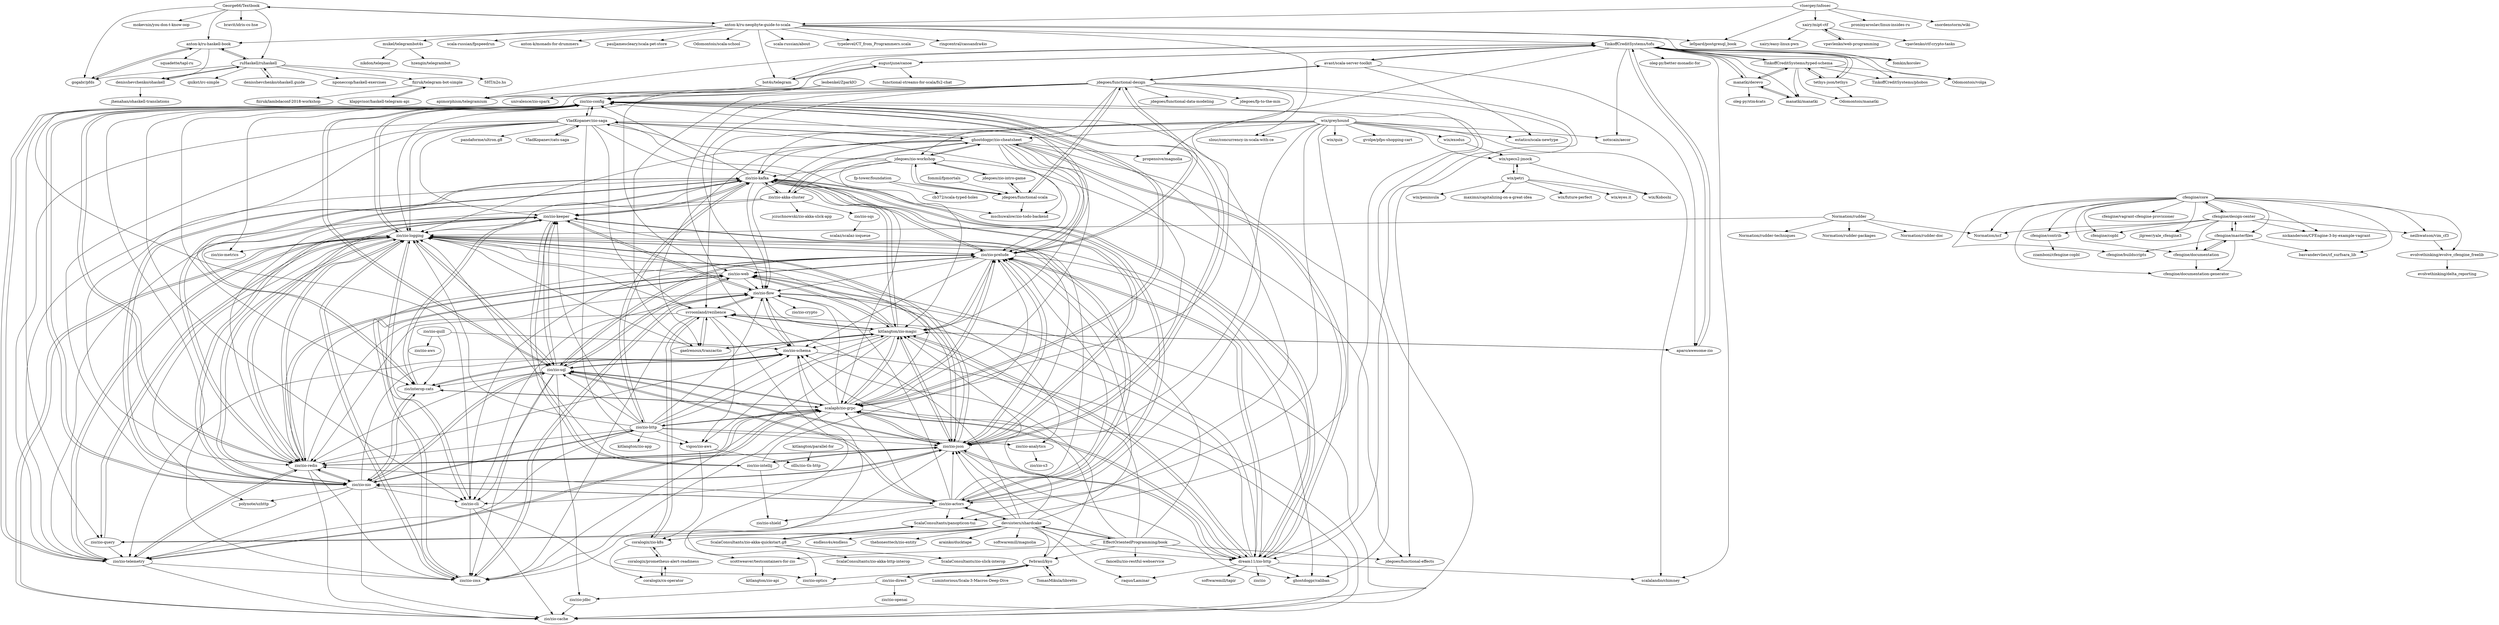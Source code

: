 digraph G {
"George66/Textbook" -> "bravit/idris-cs-hse"
"George66/Textbook" -> "anton-k/ru-neophyte-guide-to-scala"
"George66/Textbook" -> "mokevnin/you-don-t-know-oop" ["e"=1]
"George66/Textbook" -> "ruHaskell/ruhaskell"
"George66/Textbook" -> "gogabr/pfds"
"George66/Textbook" -> "anton-k/ru-haskell-book"
"VladKopanev/cats-saga" -> "VladKopanev/zio-saga"
"VladKopanev/zio-saga" -> "VladKopanev/cats-saga"
"VladKopanev/zio-saga" -> "zio/zio-config"
"VladKopanev/zio-saga" -> "ghostdogpr/zio-cheatsheet"
"VladKopanev/zio-saga" -> "zio/zio-prelude"
"VladKopanev/zio-saga" -> "vigoo/zio-aws"
"VladKopanev/zio-saga" -> "zio/zio-logging"
"VladKopanev/zio-saga" -> "scalapb/zio-grpc"
"VladKopanev/zio-saga" -> "kitlangton/zio-magic"
"VladKopanev/zio-saga" -> "svroonland/rezilience"
"VladKopanev/zio-saga" -> "zio/zio-keeper"
"VladKopanev/zio-saga" -> "zio/zio-redis"
"VladKopanev/zio-saga" -> "pandaforme/ultron.g8" ["e"=1]
"VladKopanev/zio-saga" -> "zio/zio-telemetry"
"VladKopanev/zio-saga" -> "zio/zio-nio"
"VladKopanev/zio-saga" -> "ScalaConsultants/panopticon-tui"
"avast/scala-server-toolkit" -> "jdegoes/functional-design"
"avast/scala-server-toolkit" -> "aparo/awesome-zio"
"avast/scala-server-toolkit" -> "estatico/scala-newtype" ["e"=1]
"avast/scala-server-toolkit" -> "TinkoffCreditSystems/tofu"
"devsisters/shardcake" -> "svroonland/rezilience"
"devsisters/shardcake" -> "zio/zio-actors"
"devsisters/shardcake" -> "thehonesttech/zio-entity"
"devsisters/shardcake" -> "arainko/ducktape" ["e"=1]
"devsisters/shardcake" -> "zio/zio-prelude"
"devsisters/shardcake" -> "zio/zio-query"
"devsisters/shardcake" -> "fwbrasil/kyo"
"devsisters/shardcake" -> "softwaremill/magnolia" ["e"=1]
"devsisters/shardcake" -> "kitlangton/zio-magic"
"devsisters/shardcake" -> "dream11/zio-http"
"devsisters/shardcake" -> "raquo/Laminar" ["e"=1]
"devsisters/shardcake" -> "EffectOrientedProgramming/book"
"devsisters/shardcake" -> "zio/zio-json"
"devsisters/shardcake" -> "endless4s/endless"
"devsisters/shardcake" -> "coralogix/zio-k8s"
"zio/zio-config" -> "zio/zio-logging"
"zio/zio-config" -> "zio/zio-json"
"zio/zio-config" -> "zio/zio-telemetry"
"zio/zio-config" -> "zio/zio-redis"
"zio/zio-config" -> "zio/zio-prelude"
"zio/zio-config" -> "zio/zio-zmx"
"zio/zio-config" -> "zio/zio-nio"
"zio/zio-config" -> "zio/zio-cache"
"zio/zio-config" -> "scalapb/zio-grpc"
"zio/zio-config" -> "zio/zio-sql"
"zio/zio-config" -> "zio/zio-metrics"
"zio/zio-config" -> "zio/zio-cli"
"zio/zio-config" -> "VladKopanev/zio-saga"
"zio/zio-config" -> "zio/zio-query"
"zio/zio-config" -> "zio/interop-cats"
"cfengine/core" -> "cfengine/design-center"
"cfengine/core" -> "cfengine/masterfiles"
"cfengine/core" -> "cfengine/documentation"
"cfengine/core" -> "cfengine/contrib"
"cfengine/core" -> "cfengine/copbl"
"cfengine/core" -> "neilhwatson/vim_cf3"
"cfengine/core" -> "cfengine/documentation-generator"
"cfengine/core" -> "cfengine/buildscripts"
"cfengine/core" -> "evolvethinking/evolve_cfengine_freelib"
"cfengine/core" -> "basvandervlies/cf_surfsara_lib"
"cfengine/core" -> "cfengine/vagrant-cfengine-provisioner"
"cfengine/core" -> "jlgreer/yale_cfengine3"
"cfengine/core" -> "nickanderson/CFEngine-3-by-example-vagrant"
"cfengine/core" -> "Normation/ncf"
"zio/zio-flow" -> "zio/zio-zmx"
"zio/zio-flow" -> "zio/zio-analytics"
"zio/zio-flow" -> "zio/zio-schema"
"zio/zio-flow" -> "zio/zio-crypto"
"zio/zio-flow" -> "zio/zio-keeper"
"zio/zio-flow" -> "zio/zio-cli"
"zio/zio-flow" -> "zio/zio-cache"
"zio/zio-flow" -> "svroonland/rezilience"
"zio/zio-http" -> "zio/zio-kafka"
"zio/zio-http" -> "zio/zio-nio"
"zio/zio-http" -> "zio/zio-telemetry"
"zio/zio-http" -> "zio/zio-redis"
"zio/zio-http" -> "zio/zio-json"
"zio/zio-http" -> "scalapb/zio-grpc"
"zio/zio-http" -> "zio/zio-flow"
"zio/zio-http" -> "zio/zio-schema"
"zio/zio-http" -> "zio/zio-analytics"
"zio/zio-http" -> "zio/zio-keeper"
"zio/zio-http" -> "zio/zio-sql"
"zio/zio-http" -> "kitlangton/zio-magic"
"zio/zio-http" -> "zio/zio-logging"
"zio/zio-http" -> "vigoo/zio-aws"
"zio/zio-http" -> "kitlangton/zio-app" ["e"=1]
"zio/zio-json" -> "zio/zio-prelude"
"zio/zio-json" -> "zio/zio-kafka"
"zio/zio-json" -> "zio/zio-config"
"zio/zio-json" -> "kitlangton/zio-magic"
"zio/zio-json" -> "dream11/zio-http"
"zio/zio-json" -> "zio/zio-logging"
"zio/zio-json" -> "zio/zio-sql"
"zio/zio-json" -> "zio/zio-web"
"zio/zio-json" -> "zio/zio-nio"
"zio/zio-json" -> "zio/zio-redis"
"zio/zio-json" -> "scalapb/zio-grpc"
"zio/zio-json" -> "zio/zio-zmx"
"zio/zio-json" -> "zio/zio-intellij"
"zio/zio-json" -> "ghostdogpr/caliban" ["e"=1]
"zio/zio-json" -> "zio/zio-cli"
"zio/zio-kafka" -> "zio/zio-keeper"
"zio/zio-kafka" -> "zio/zio-json"
"zio/zio-kafka" -> "zio/zio-http"
"zio/zio-kafka" -> "zio/zio-nio"
"zio/zio-kafka" -> "zio/zio-redis"
"zio/zio-kafka" -> "zio/zio-logging"
"zio/zio-kafka" -> "zio/interop-cats"
"zio/zio-kafka" -> "zio/zio-akka-cluster"
"zio/zio-kafka" -> "kitlangton/zio-magic"
"zio/zio-kafka" -> "zio/zio-prelude"
"zio/zio-kafka" -> "zio/zio-flow"
"zio/zio-kafka" -> "zio/zio-telemetry"
"zio/zio-kafka" -> "zio/zio-config"
"zio/zio-kafka" -> "zio/zio-actors"
"zio/zio-kafka" -> "dream11/zio-http"
"zio/zio-keeper" -> "zio/zio-nio"
"zio/zio-keeper" -> "zio/zio-kafka"
"zio/zio-keeper" -> "zio/zio-actors"
"zio/zio-keeper" -> "zio/interop-cats"
"zio/zio-keeper" -> "zio/zio-redis"
"zio/zio-keeper" -> "zio/zio-flow"
"zio/zio-keeper" -> "zio/zio-logging"
"zio/zio-keeper" -> "zio/zio-telemetry"
"zio/zio-keeper" -> "zio/zio-intellij"
"zio/zio-keeper" -> "zio/zio-json"
"zio/zio-keeper" -> "zio/zio-sql"
"zio/zio-sql" -> "zio/zio-logging"
"zio/zio-sql" -> "zio/zio-prelude"
"zio/zio-sql" -> "zio/zio-web"
"zio/zio-sql" -> "zio/zio-json"
"zio/zio-sql" -> "zio/zio-schema"
"zio/zio-sql" -> "zio/zio-nio"
"zio/zio-sql" -> "zio/zio-jdbc"
"zio/zio-sql" -> "zio/zio-zmx"
"zio/zio-sql" -> "scalapb/zio-grpc"
"zio/zio-sql" -> "zio/zio-cli"
"zio/zio-sql" -> "zio/zio-config"
"zio/zio-sql" -> "zio/interop-cats"
"zio/zio-sql" -> "zio/zio-actors"
"zio/zio-sql" -> "zio/zio-redis"
"zio/zio-sql" -> "zio/zio-keeper"
"xairy/mipt-ctf" -> "vpavlenko/web-programming"
"xairy/mipt-ctf" -> "vpavlenko/ctf-crypto-tasks"
"xairy/mipt-ctf" -> "xairy/easy-linux-pwn" ["e"=1]
"TinkoffCreditSystems/typed-schema" -> "TinkoffCreditSystems/tofu"
"TinkoffCreditSystems/typed-schema" -> "tethys-json/tethys"
"TinkoffCreditSystems/typed-schema" -> "manatki/derevo"
"TinkoffCreditSystems/typed-schema" -> "manatki/manatki"
"TinkoffCreditSystems/typed-schema" -> "TinkoffCreditSystems/phobos"
"TinkoffCreditSystems/typed-schema" -> "Odomontois/manatki"
"TinkoffCreditSystems/typed-schema" -> "Odomontois/volga"
"bot4s/telegram" -> "augustjune/canoe"
"bot4s/telegram" -> "apimorphism/telegramium"
"bot4s/telegram" -> "TinkoffCreditSystems/tofu"
"fommil/fpmortals" -> "jdegoes/functional-scala"
"Normation/rudder" -> "Normation/rudder-techniques"
"Normation/rudder" -> "Normation/rudder-packages"
"Normation/rudder" -> "Normation/ncf"
"Normation/rudder" -> "Normation/rudder-doc"
"Normation/rudder" -> "zio/zio-logging"
"zio/zio-sqs" -> "scalaz/scalaz-ioqueue"
"vlsergey/infosec" -> "xairy/mipt-ctf"
"vlsergey/infosec" -> "anton-k/ru-neophyte-guide-to-scala"
"vlsergey/infosec" -> "le0pard/postgresql_book" ["e"=1]
"vlsergey/infosec" -> "proninyaroslav/linux-insides-ru" ["e"=1]
"vlsergey/infosec" -> "snordenstorm/wiki"
"aparo/awesome-zio" -> "kitlangton/zio-magic"
"aparo/awesome-zio" -> "TinkoffCreditSystems/tofu"
"vpavlenko/web-programming" -> "xairy/mipt-ctf"
"gogabr/pfds" -> "anton-k/ru-haskell-book"
"ruHaskell/ruhaskell" -> "anton-k/ru-haskell-book"
"ruHaskell/ruhaskell" -> "denisshevchenko/ohaskell"
"ruHaskell/ruhaskell" -> "denisshevchenko/ohaskell.guide"
"ruHaskell/ruhaskell" -> "nponeccop/haskell-exercises"
"ruHaskell/ruhaskell" -> "fizruk/telegram-bot-simple"
"ruHaskell/ruhaskell" -> "5HT/n2o.hs"
"ruHaskell/ruhaskell" -> "gogabr/pfds"
"ruHaskell/ruhaskell" -> "qnikst/irc-simple"
"anton-k/ru-neophyte-guide-to-scala" -> "fomkin/korolev" ["e"=1]
"anton-k/ru-neophyte-guide-to-scala" -> "scala-russian/fpspeedrun"
"anton-k/ru-neophyte-guide-to-scala" -> "TinkoffCreditSystems/tofu"
"anton-k/ru-neophyte-guide-to-scala" -> "anton-k/monads-for-drummers"
"anton-k/ru-neophyte-guide-to-scala" -> "pauljamescleary/scala-pet-store" ["e"=1]
"anton-k/ru-neophyte-guide-to-scala" -> "Odomontois/scala-school"
"anton-k/ru-neophyte-guide-to-scala" -> "mukel/telegrambot4s"
"anton-k/ru-neophyte-guide-to-scala" -> "anton-k/ru-haskell-book"
"anton-k/ru-neophyte-guide-to-scala" -> "scala-russian/about"
"anton-k/ru-neophyte-guide-to-scala" -> "George66/Textbook"
"anton-k/ru-neophyte-guide-to-scala" -> "typelevel/CT_from_Programmers.scala" ["e"=1]
"anton-k/ru-neophyte-guide-to-scala" -> "ringcentral/cassandra4io"
"anton-k/ru-neophyte-guide-to-scala" -> "slouc/concurrency-in-scala-with-ce" ["e"=1]
"anton-k/ru-neophyte-guide-to-scala" -> "bot4s/telegram"
"anton-k/ru-neophyte-guide-to-scala" -> "le0pard/postgresql_book" ["e"=1]
"manatki/manatki" -> "manatki/derevo"
"mukel/telegrambot4s" -> "hzengin/telegrambot"
"mukel/telegrambot4s" -> "nikdon/telepooz"
"TinkoffCreditSystems/tofu" -> "TinkoffCreditSystems/typed-schema"
"TinkoffCreditSystems/tofu" -> "manatki/derevo"
"TinkoffCreditSystems/tofu" -> "tethys-json/tethys"
"TinkoffCreditSystems/tofu" -> "manatki/manatki"
"TinkoffCreditSystems/tofu" -> "aparo/awesome-zio"
"TinkoffCreditSystems/tofu" -> "augustjune/canoe"
"TinkoffCreditSystems/tofu" -> "apimorphism/telegramium"
"TinkoffCreditSystems/tofu" -> "fomkin/korolev" ["e"=1]
"TinkoffCreditSystems/tofu" -> "oleg-py/better-monadic-for" ["e"=1]
"TinkoffCreditSystems/tofu" -> "propensive/magnolia" ["e"=1]
"TinkoffCreditSystems/tofu" -> "Odomontois/volga"
"TinkoffCreditSystems/tofu" -> "TinkoffCreditSystems/phobos"
"TinkoffCreditSystems/tofu" -> "scalalandio/chimney" ["e"=1]
"TinkoffCreditSystems/tofu" -> "notxcain/aecor" ["e"=1]
"TinkoffCreditSystems/tofu" -> "avast/scala-server-toolkit"
"anton-k/ru-haskell-book" -> "ruHaskell/ruhaskell"
"anton-k/ru-haskell-book" -> "gogabr/pfds"
"anton-k/ru-haskell-book" -> "denisshevchenko/ohaskell"
"anton-k/ru-haskell-book" -> "squadette/tapl-ru"
"fwbrasil/kyo" -> "zio/zio-direct"
"fwbrasil/kyo" -> "zio/zio-optics"
"fwbrasil/kyo" -> "Lumintorious/Scala-3-Macros-Deep-Dive"
"fwbrasil/kyo" -> "TomasMikula/libretto"
"fwbrasil/kyo" -> "zio/zio-schema"
"fizruk/telegram-bot-simple" -> "fizruk/lambdaconf-2018-workshop"
"fizruk/telegram-bot-simple" -> "klappvisor/haskell-telegram-api"
"zio/zio-logging" -> "zio/zio-config"
"zio/zio-logging" -> "zio/zio-cache"
"zio/zio-logging" -> "zio/zio-sql"
"zio/zio-logging" -> "zio/zio-prelude"
"zio/zio-logging" -> "zio/zio-cli"
"zio/zio-logging" -> "zio/zio-zmx"
"zio/zio-logging" -> "zio/zio-query"
"zio/zio-logging" -> "zio/zio-telemetry"
"zio/zio-logging" -> "zio/zio-json"
"zio/zio-logging" -> "zio/zio-nio"
"zio/zio-logging" -> "zio/zio-metrics"
"zio/zio-logging" -> "zio/zio-redis"
"zio/zio-logging" -> "polynote/uzhttp"
"zio/zio-telemetry" -> "zio/zio-redis"
"zio/zio-telemetry" -> "zio/zio-config"
"zio/zio-telemetry" -> "zio/zio-logging"
"zio/zio-telemetry" -> "zio/zio-cache"
"zio/zio-telemetry" -> "zio/zio-zmx"
"zio/zio-telemetry" -> "scalapb/zio-grpc"
"cfengine/design-center" -> "cfengine/copbl"
"cfengine/design-center" -> "cfengine/core"
"cfengine/design-center" -> "cfengine/masterfiles"
"cfengine/design-center" -> "cfengine/contrib"
"cfengine/design-center" -> "cfengine/documentation"
"cfengine/design-center" -> "nickanderson/CFEngine-3-by-example-vagrant"
"cfengine/design-center" -> "neilhwatson/vim_cf3"
"cfengine/design-center" -> "Normation/ncf"
"cfengine/design-center" -> "jlgreer/yale_cfengine3"
"cfengine/documentation" -> "cfengine/documentation-generator"
"cfengine/documentation" -> "cfengine/masterfiles"
"dream11/zio-http" -> "zio/zio-json"
"dream11/zio-http" -> "kitlangton/zio-magic"
"dream11/zio-http" -> "zio/zio-prelude"
"dream11/zio-http" -> "ghostdogpr/caliban" ["e"=1]
"dream11/zio-http" -> "scalapb/zio-grpc"
"dream11/zio-http" -> "raquo/Laminar" ["e"=1]
"dream11/zio-http" -> "zio/zio-kafka"
"dream11/zio-http" -> "zio/zio-web"
"dream11/zio-http" -> "zio/zio" ["e"=1]
"dream11/zio-http" -> "zio/zio-config"
"dream11/zio-http" -> "softwaremill/tapir" ["e"=1]
"dream11/zio-http" -> "scalalandio/chimney" ["e"=1]
"dream11/zio-http" -> "ghostdogpr/zio-cheatsheet"
"dream11/zio-http" -> "zio/zio-logging"
"dream11/zio-http" -> "svroonland/rezilience"
"fp-tower/foundation" -> "cb372/scala-typed-holes" ["e"=1]
"fp-tower/foundation" -> "jdegoes/functional-scala"
"gaelrenoux/tranzactio" -> "kitlangton/zio-magic"
"gaelrenoux/tranzactio" -> "zio/zio-logging"
"gaelrenoux/tranzactio" -> "svroonland/rezilience"
"denisshevchenko/ohaskell.guide" -> "ruHaskell/ruhaskell"
"klappvisor/haskell-telegram-api" -> "fizruk/telegram-bot-simple"
"augustjune/canoe" -> "apimorphism/telegramium"
"augustjune/canoe" -> "bot4s/telegram"
"augustjune/canoe" -> "functional-streams-for-scala/fs2-chat"
"augustjune/canoe" -> "TinkoffCreditSystems/tofu"
"wix/exodus" -> "wix/specs2-jmock"
"EffectOrientedProgramming/book" -> "fancellu/zio-restful-webservice"
"EffectOrientedProgramming/book" -> "scottweaver/testcontainers-for-zio"
"EffectOrientedProgramming/book" -> "zio/zio-schema"
"EffectOrientedProgramming/book" -> "zio/zio-json"
"EffectOrientedProgramming/book" -> "zio/zio-prelude"
"EffectOrientedProgramming/book" -> "kitlangton/zio-magic"
"EffectOrientedProgramming/book" -> "fwbrasil/kyo"
"EffectOrientedProgramming/book" -> "devsisters/shardcake"
"EffectOrientedProgramming/book" -> "dream11/zio-http"
"EffectOrientedProgramming/book" -> "jdegoes/functional-effects"
"denisshevchenko/ohaskell" -> "jhenahan/ohaskell-translations"
"denisshevchenko/ohaskell" -> "ruHaskell/ruhaskell"
"TomasMikula/libretto" -> "fwbrasil/kyo"
"zio/zio-intellij" -> "zio/zio-json"
"zio/zio-intellij" -> "zio/zio-logging"
"zio/zio-intellij" -> "zio/zio-shield"
"zio/zio-intellij" -> "zio/zio-keeper"
"zio/zio-intellij" -> "zio/zio-prelude"
"kitlangton/zio-magic" -> "scalapb/zio-grpc"
"kitlangton/zio-magic" -> "zio/zio-json"
"kitlangton/zio-magic" -> "svroonland/rezilience"
"kitlangton/zio-magic" -> "dream11/zio-http"
"kitlangton/zio-magic" -> "zio/zio-prelude"
"kitlangton/zio-magic" -> "zio/zio-web"
"kitlangton/zio-magic" -> "zio/zio-zmx"
"kitlangton/zio-magic" -> "zio/zio-kafka"
"kitlangton/zio-magic" -> "zio/zio-telemetry"
"kitlangton/zio-magic" -> "vigoo/zio-aws"
"kitlangton/zio-magic" -> "zio/zio-schema"
"kitlangton/zio-magic" -> "gaelrenoux/tranzactio"
"kitlangton/zio-magic" -> "zio/zio-flow"
"kitlangton/zio-magic" -> "zio/zio-logging"
"kitlangton/zio-magic" -> "aparo/awesome-zio"
"zio/zio-web" -> "zio/zio-zmx"
"zio/zio-web" -> "zio/zio-prelude"
"zio/zio-web" -> "zio/zio-sql"
"zio/zio-web" -> "zio/zio-json"
"zio/zio-web" -> "zio/zio-redis"
"zio/zio-web" -> "kitlangton/zio-magic"
"zio/zio-web" -> "zio/zio-flow"
"zio/zio-web" -> "zio/zio-logging"
"zio/zio-query" -> "zio/zio-logging"
"zio/zio-query" -> "zio/zio-telemetry"
"wix/greyhound" -> "zio/zio-kafka"
"wix/greyhound" -> "slouc/concurrency-in-scala-with-ce" ["e"=1]
"wix/greyhound" -> "wix/exodus"
"wix/greyhound" -> "svroonland/rezilience"
"wix/greyhound" -> "wix/quix"
"wix/greyhound" -> "zio/zio-json"
"wix/greyhound" -> "zio/zio-actors"
"wix/greyhound" -> "zio/zio-flow"
"wix/greyhound" -> "ghostdogpr/zio-cheatsheet"
"wix/greyhound" -> "wix/specs2-jmock"
"wix/greyhound" -> "scalalandio/chimney" ["e"=1]
"wix/greyhound" -> "gvolpe/pfps-shopping-cart" ["e"=1]
"wix/greyhound" -> "estatico/scala-newtype" ["e"=1]
"wix/greyhound" -> "notxcain/aecor" ["e"=1]
"wix/greyhound" -> "ScalaConsultants/panopticon-tui"
"jdegoes/functional-scala" -> "jdegoes/zio-workshop"
"jdegoes/functional-scala" -> "jdegoes/zio-intro-game"
"jdegoes/functional-scala" -> "jdegoes/functional-design"
"jdegoes/functional-scala" -> "mschuwalow/zio-todo-backend" ["e"=1]
"zio/interop-cats" -> "zio/zio-schema"
"zio/interop-cats" -> "zio/zio-keeper"
"zio/interop-cats" -> "zio/zio-nio"
"zio/interop-cats" -> "zio/zio-kafka"
"zio/interop-cats" -> "scalapb/zio-grpc"
"manatki/derevo" -> "TinkoffCreditSystems/tofu"
"manatki/derevo" -> "manatki/manatki"
"manatki/derevo" -> "oleg-py/stm4cats"
"manatki/derevo" -> "TinkoffCreditSystems/typed-schema"
"kitlangton/parallel-for" -> "ollls/zio-tls-http"
"coralogix/cx-operator" -> "coralogix/prometheus-alert-readiness"
"coralogix/prometheus-alert-readiness" -> "coralogix/cx-operator"
"coralogix/prometheus-alert-readiness" -> "coralogix/zio-k8s"
"coralogix/zio-k8s" -> "coralogix/prometheus-alert-readiness"
"coralogix/zio-k8s" -> "coralogix/cx-operator"
"coralogix/zio-k8s" -> "svroonland/rezilience"
"tethys-json/tethys" -> "TinkoffCreditSystems/typed-schema"
"tethys-json/tethys" -> "Odomontois/manatki"
"tethys-json/tethys" -> "TinkoffCreditSystems/tofu"
"jdegoes/zio-workshop" -> "jdegoes/functional-scala"
"jdegoes/zio-workshop" -> "jdegoes/zio-intro-game"
"jdegoes/zio-workshop" -> "zio/zio-kafka"
"jdegoes/zio-workshop" -> "mschuwalow/zio-todo-backend" ["e"=1]
"jdegoes/zio-workshop" -> "ghostdogpr/zio-cheatsheet"
"jdegoes/zio-workshop" -> "jdegoes/functional-effects"
"jdegoes/zio-workshop" -> "VladKopanev/zio-saga"
"jdegoes/zio-workshop" -> "zio/zio-akka-cluster"
"zio/zio-actors" -> "zio/zio-keeper"
"zio/zio-actors" -> "zio/zio-nio"
"zio/zio-actors" -> "zio/zio-sql"
"zio/zio-actors" -> "zio/zio-query"
"zio/zio-actors" -> "zio/zio-kafka"
"zio/zio-actors" -> "zio/zio-prelude"
"zio/zio-actors" -> "zio/zio-config"
"zio/zio-actors" -> "zio/zio-logging"
"zio/zio-actors" -> "zio/zio-redis"
"zio/zio-actors" -> "ScalaConsultants/panopticon-tui"
"zio/zio-actors" -> "zio/zio-flow"
"zio/zio-actors" -> "devsisters/shardcake"
"zio/zio-actors" -> "zio/zio-shield"
"zio/zio-actors" -> "zio/zio-json"
"zio/zio-actors" -> "scalapb/zio-grpc"
"zio/zio-nio" -> "zio/zio-keeper"
"zio/zio-nio" -> "zio/zio-http"
"zio/zio-nio" -> "zio/zio-kafka"
"zio/zio-nio" -> "zio/zio-logging"
"zio/zio-nio" -> "zio/zio-json"
"zio/zio-nio" -> "zio/zio-sql"
"zio/zio-nio" -> "zio/interop-cats"
"zio/zio-nio" -> "zio/zio-cli"
"zio/zio-nio" -> "zio/zio-redis"
"zio/zio-nio" -> "zio/zio-cache"
"zio/zio-nio" -> "zio/zio-config"
"zio/zio-nio" -> "zio/zio-telemetry"
"zio/zio-nio" -> "zio/zio-actors"
"zio/zio-nio" -> "zio/zio-schema"
"zio/zio-nio" -> "polynote/uzhttp"
"zio/zio-akka-cluster" -> "zio/zio-kafka"
"zio/zio-akka-cluster" -> "zio/zio-redis"
"zio/zio-akka-cluster" -> "zio/zio-sqs"
"zio/zio-akka-cluster" -> "ghostdogpr/zio-cheatsheet"
"zio/zio-akka-cluster" -> "jczuchnowski/zio-akka-slick-app"
"zio/zio-akka-cluster" -> "zio/zio-keeper"
"ghostdogpr/zio-cheatsheet" -> "kitlangton/zio-magic"
"ghostdogpr/zio-cheatsheet" -> "VladKopanev/zio-saga"
"ghostdogpr/zio-cheatsheet" -> "scalapb/zio-grpc"
"ghostdogpr/zio-cheatsheet" -> "zio/zio-kafka"
"ghostdogpr/zio-cheatsheet" -> "mschuwalow/zio-todo-backend" ["e"=1]
"ghostdogpr/zio-cheatsheet" -> "zio/zio-prelude"
"ghostdogpr/zio-cheatsheet" -> "zio/zio-akka-cluster"
"ghostdogpr/zio-cheatsheet" -> "jdegoes/zio-workshop"
"ghostdogpr/zio-cheatsheet" -> "ghostdogpr/caliban" ["e"=1]
"ghostdogpr/zio-cheatsheet" -> "zio/zio-json"
"ghostdogpr/zio-cheatsheet" -> "dream11/zio-http"
"ghostdogpr/zio-cheatsheet" -> "gaelrenoux/tranzactio"
"ghostdogpr/zio-cheatsheet" -> "zio/zio-config"
"ghostdogpr/zio-cheatsheet" -> "zio/zio-logging"
"ghostdogpr/zio-cheatsheet" -> "propensive/magnolia" ["e"=1]
"cfengine/masterfiles" -> "cfengine/documentation"
"cfengine/masterfiles" -> "cfengine/documentation-generator"
"cfengine/masterfiles" -> "cfengine/buildscripts"
"cfengine/masterfiles" -> "basvandervlies/cf_surfsara_lib"
"cfengine/masterfiles" -> "cfengine/design-center"
"ScalaConsultants/panopticon-tui" -> "ScalaConsultants/zio-akka-quickstart.g8"
"wix/petri" -> "wix/specs2-jmock"
"wix/petri" -> "wix/Koboshi"
"wix/petri" -> "maximn/capitalizing-on-a-great-idea"
"wix/petri" -> "wix/future-perfect"
"wix/petri" -> "wix/eyes.it" ["e"=1]
"wix/petri" -> "wix/peninsula"
"jdegoes/functional-design" -> "zio/zio-prelude"
"jdegoes/functional-design" -> "jdegoes/functional-scala"
"jdegoes/functional-design" -> "jdegoes/functional-data-modeling"
"jdegoes/functional-design" -> "jdegoes/functional-effects"
"jdegoes/functional-design" -> "zio/zio-schema"
"jdegoes/functional-design" -> "zio/zio-flow"
"jdegoes/functional-design" -> "gaelrenoux/tranzactio"
"jdegoes/functional-design" -> "zio/zio-cli"
"jdegoes/functional-design" -> "avast/scala-server-toolkit"
"jdegoes/functional-design" -> "zio/zio-logging"
"jdegoes/functional-design" -> "scalapb/zio-grpc"
"jdegoes/functional-design" -> "zio/zio-config"
"jdegoes/functional-design" -> "dream11/zio-http"
"jdegoes/functional-design" -> "jdegoes/fp-to-the-min"
"jdegoes/functional-design" -> "jdegoes/zio-workshop"
"zio/zio-direct" -> "fwbrasil/kyo"
"zio/zio-direct" -> "zio/zio-jdbc"
"zio/zio-direct" -> "zio/zio-openai"
"zio/zio-prelude" -> "zio/zio-json"
"zio/zio-prelude" -> "zio/zio-web"
"zio/zio-prelude" -> "zio/zio-logging"
"zio/zio-prelude" -> "zio/zio-sql"
"zio/zio-prelude" -> "jdegoes/functional-design"
"zio/zio-prelude" -> "zio/zio-config"
"zio/zio-prelude" -> "kitlangton/zio-magic"
"zio/zio-prelude" -> "dream11/zio-http"
"zio/zio-prelude" -> "zio/zio-cli"
"zio/zio-prelude" -> "zio/zio-redis"
"zio/zio-prelude" -> "zio/zio-kafka"
"zio/zio-prelude" -> "zio/zio-flow"
"zio/zio-prelude" -> "scalapb/zio-grpc"
"zio/zio-prelude" -> "zio/zio-schema"
"zio/zio-prelude" -> "ghostdogpr/caliban" ["e"=1]
"scalapb/zio-grpc" -> "kitlangton/zio-magic"
"scalapb/zio-grpc" -> "zio/zio-telemetry"
"scalapb/zio-grpc" -> "zio/zio-redis"
"scalapb/zio-grpc" -> "zio/zio-json"
"scalapb/zio-grpc" -> "zio/zio-logging"
"scalapb/zio-grpc" -> "zio/zio-schema"
"scalapb/zio-grpc" -> "zio/interop-cats"
"scalapb/zio-grpc" -> "zio/zio-sql"
"scalapb/zio-grpc" -> "zio/zio-cache"
"scalapb/zio-grpc" -> "zio/zio-config"
"scalapb/zio-grpc" -> "zio/zio-flow"
"scalapb/zio-grpc" -> "zio/zio-prelude"
"scalapb/zio-grpc" -> "dream11/zio-http"
"scalapb/zio-grpc" -> "zio/zio-zmx"
"scalapb/zio-grpc" -> "zio/zio-http"
"leobenkel/ZparkIO" -> "univalence/zio-spark"
"leobenkel/ZparkIO" -> "zio/zio-web"
"leobenkel/ZparkIO" -> "zio/zio-config"
"zio/zio-quill" -> "zio/zio-schema"
"zio/zio-quill" -> "zio/zio-aws"
"zio/zio-quill" -> "zio/interop-cats"
"svroonland/rezilience" -> "zio/zio-zmx"
"svroonland/rezilience" -> "kitlangton/zio-magic"
"svroonland/rezilience" -> "coralogix/zio-k8s"
"svroonland/rezilience" -> "zio/zio-flow"
"svroonland/rezilience" -> "scottweaver/testcontainers-for-zio"
"svroonland/rezilience" -> "zio/zio-logging"
"svroonland/rezilience" -> "vigoo/zio-aws"
"svroonland/rezilience" -> "zio/zio-redis"
"svroonland/rezilience" -> "gaelrenoux/tranzactio"
"zio/zio-redis" -> "zio/zio-cache"
"zio/zio-redis" -> "zio/zio-telemetry"
"zio/zio-redis" -> "zio/zio-zmx"
"zio/zio-redis" -> "zio/zio-keeper"
"zio/zio-redis" -> "zio/zio-config"
"zio/zio-redis" -> "zio/zio-kafka"
"zio/zio-redis" -> "zio/zio-web"
"zio/zio-redis" -> "zio/zio-logging"
"zio/zio-redis" -> "scalapb/zio-grpc"
"zio/zio-redis" -> "zio/zio-json"
"zio/zio-redis" -> "zio/zio-schema"
"zio/zio-redis" -> "zio/zio-nio"
"zio/zio-redis" -> "zio/zio-flow"
"zio/zio-analytics" -> "zio/zio-s3"
"vigoo/zio-aws" -> "ollls/zio-tls-http"
"vigoo/zio-aws" -> "coralogix/zio-k8s"
"zio/zio-schema" -> "zio/zio-cache"
"zio/zio-schema" -> "zio/zio-flow"
"zio/zio-schema" -> "zio/interop-cats"
"zio/zio-schema" -> "zio/zio-sql"
"zio/zio-schema" -> "zio/zio-optics"
"zio/zio-cli" -> "zio/zio-cache"
"zio/zio-cli" -> "zio/zio-logging"
"zio/zio-cli" -> "zio/zio-optics"
"zio/zio-cli" -> "zio/zio-zmx"
"wix/specs2-jmock" -> "wix/Koboshi"
"wix/specs2-jmock" -> "wix/petri"
"ScalaConsultants/zio-akka-quickstart.g8" -> "ScalaConsultants/panopticon-tui"
"ScalaConsultants/zio-akka-quickstart.g8" -> "ScalaConsultants/zio-slick-interop"
"ScalaConsultants/zio-akka-quickstart.g8" -> "ScalaConsultants/zio-akka-http-interop"
"scottweaver/testcontainers-for-zio" -> "kitlangton/zio-api"
"zio/zio-zmx" -> "zio/zio-web"
"zio/zio-zmx" -> "zio/zio-flow"
"zio/zio-zmx" -> "zio/zio-logging"
"zio/zio-cache" -> "zio/zio-logging"
"zio/zio-jdbc" -> "zio/zio-cache"
"jdegoes/zio-intro-game" -> "jdegoes/zio-workshop"
"jdegoes/zio-intro-game" -> "jdegoes/functional-scala"
"cfengine/contrib" -> "zzamboni/cfengine-copbl"
"neilhwatson/vim_cf3" -> "evolvethinking/evolve_cfengine_freelib"
"evolvethinking/evolve_cfengine_freelib" -> "evolvethinking/delta_reporting"
"George66/Textbook" ["l"="9.059,25.649"]
"bravit/idris-cs-hse" ["l"="9.082,25.666"]
"anton-k/ru-neophyte-guide-to-scala" ["l"="9.011,25.676"]
"mokevnin/you-don-t-know-oop" ["l"="6.912,-23.852"]
"ruHaskell/ruhaskell" ["l"="9.106,25.607"]
"gogabr/pfds" ["l"="9.092,25.634"]
"anton-k/ru-haskell-book" ["l"="9.07,25.623"]
"VladKopanev/cats-saga" ["l"="8.613,25.786"]
"VladKopanev/zio-saga" ["l"="8.655,25.775"]
"zio/zio-config" ["l"="8.704,25.758"]
"ghostdogpr/zio-cheatsheet" ["l"="8.663,25.791"]
"zio/zio-prelude" ["l"="8.697,25.782"]
"vigoo/zio-aws" ["l"="8.647,25.805"]
"zio/zio-logging" ["l"="8.702,25.769"]
"scalapb/zio-grpc" ["l"="8.692,25.762"]
"kitlangton/zio-magic" ["l"="8.71,25.782"]
"svroonland/rezilience" ["l"="8.675,25.798"]
"zio/zio-keeper" ["l"="8.663,25.744"]
"zio/zio-redis" ["l"="8.681,25.763"]
"pandaforme/ultron.g8" ["l"="9.943,25.048"]
"zio/zio-telemetry" ["l"="8.692,25.751"]
"zio/zio-nio" ["l"="8.688,25.741"]
"ScalaConsultants/panopticon-tui" ["l"="8.613,25.731"]
"avast/scala-server-toolkit" ["l"="8.821,25.76"]
"jdegoes/functional-design" ["l"="8.732,25.792"]
"aparo/awesome-zio" ["l"="8.804,25.75"]
"estatico/scala-newtype" ["l"="9.776,24.995"]
"TinkoffCreditSystems/tofu" ["l"="8.887,25.73"]
"devsisters/shardcake" ["l"="8.712,25.804"]
"zio/zio-actors" ["l"="8.667,25.754"]
"thehonesttech/zio-entity" ["l"="8.734,25.854"]
"arainko/ducktape" ["l"="9.819,25.077"]
"zio/zio-query" ["l"="8.714,25.736"]
"fwbrasil/kyo" ["l"="8.772,25.8"]
"softwaremill/magnolia" ["l"="9.894,25.068"]
"dream11/zio-http" ["l"="8.693,25.797"]
"raquo/Laminar" ["l"="9.718,25.037"]
"EffectOrientedProgramming/book" ["l"="8.729,25.809"]
"zio/zio-json" ["l"="8.681,25.776"]
"endless4s/endless" ["l"="8.742,25.836"]
"coralogix/zio-k8s" ["l"="8.653,25.827"]
"zio/zio-zmx" ["l"="8.692,25.772"]
"zio/zio-cache" ["l"="8.72,25.746"]
"zio/zio-sql" ["l"="8.704,25.747"]
"zio/zio-metrics" ["l"="8.74,25.744"]
"zio/zio-cli" ["l"="8.726,25.766"]
"zio/interop-cats" ["l"="8.694,25.729"]
"cfengine/core" ["l"="8.744,26.049"]
"cfengine/design-center" ["l"="8.745,26.032"]
"cfengine/masterfiles" ["l"="8.765,26.046"]
"cfengine/documentation" ["l"="8.761,26.058"]
"cfengine/contrib" ["l"="8.766,26.029"]
"cfengine/copbl" ["l"="8.724,26.035"]
"neilhwatson/vim_cf3" ["l"="8.717,26.048"]
"cfengine/documentation-generator" ["l"="8.776,26.055"]
"cfengine/buildscripts" ["l"="8.769,26.067"]
"evolvethinking/evolve_cfengine_freelib" ["l"="8.716,26.067"]
"basvandervlies/cf_surfsara_lib" ["l"="8.754,26.067"]
"cfengine/vagrant-cfengine-provisioner" ["l"="8.74,26.079"]
"jlgreer/yale_cfengine3" ["l"="8.729,26.058"]
"nickanderson/CFEngine-3-by-example-vagrant" ["l"="8.732,26.025"]
"Normation/ncf" ["l"="8.74,25.993"]
"zio/zio-flow" ["l"="8.684,25.754"]
"zio/zio-analytics" ["l"="8.665,25.703"]
"zio/zio-schema" ["l"="8.72,25.756"]
"zio/zio-crypto" ["l"="8.657,25.717"]
"zio/zio-http" ["l"="8.677,25.739"]
"zio/zio-kafka" ["l"="8.669,25.768"]
"kitlangton/zio-app" ["l"="9.635,25.165"]
"zio/zio-web" ["l"="8.714,25.768"]
"zio/zio-intellij" ["l"="8.647,25.754"]
"ghostdogpr/caliban" ["l"="9.828,24.954"]
"zio/zio-akka-cluster" ["l"="8.635,25.789"]
"zio/zio-jdbc" ["l"="8.76,25.752"]
"xairy/mipt-ctf" ["l"="9.124,25.753"]
"vpavlenko/web-programming" ["l"="9.15,25.762"]
"vpavlenko/ctf-crypto-tasks" ["l"="9.125,25.776"]
"xairy/easy-linux-pwn" ["l"="-19.568,-32.401"]
"TinkoffCreditSystems/typed-schema" ["l"="8.906,25.744"]
"tethys-json/tethys" ["l"="8.912,25.728"]
"manatki/derevo" ["l"="8.894,25.759"]
"manatki/manatki" ["l"="8.91,25.758"]
"TinkoffCreditSystems/phobos" ["l"="8.923,25.75"]
"Odomontois/manatki" ["l"="8.932,25.736"]
"Odomontois/volga" ["l"="8.882,25.746"]
"bot4s/telegram" ["l"="8.938,25.697"]
"augustjune/canoe" ["l"="8.906,25.697"]
"apimorphism/telegramium" ["l"="8.918,25.71"]
"fommil/fpmortals" ["l"="8.686,25.898"]
"jdegoes/functional-scala" ["l"="8.69,25.848"]
"Normation/rudder" ["l"="8.732,25.91"]
"Normation/rudder-techniques" ["l"="8.754,25.924"]
"Normation/rudder-packages" ["l"="8.722,25.93"]
"Normation/rudder-doc" ["l"="8.738,25.931"]
"zio/zio-sqs" ["l"="8.578,25.809"]
"scalaz/scalaz-ioqueue" ["l"="8.55,25.818"]
"vlsergey/infosec" ["l"="9.078,25.721"]
"le0pard/postgresql_book" ["l"="6.655,-23.809"]
"proninyaroslav/linux-insides-ru" ["l"="-16.801,-7.791"]
"snordenstorm/wiki" ["l"="9.108,25.719"]
"denisshevchenko/ohaskell" ["l"="9.085,25.592"]
"denisshevchenko/ohaskell.guide" ["l"="9.138,25.621"]
"nponeccop/haskell-exercises" ["l"="9.136,25.598"]
"fizruk/telegram-bot-simple" ["l"="9.152,25.571"]
"5HT/n2o.hs" ["l"="9.108,25.582"]
"qnikst/irc-simple" ["l"="9.122,25.584"]
"fomkin/korolev" ["l"="9.864,24.996"]
"scala-russian/fpspeedrun" ["l"="9.025,25.699"]
"anton-k/monads-for-drummers" ["l"="8.987,25.657"]
"pauljamescleary/scala-pet-store" ["l"="9.828,24.934"]
"Odomontois/scala-school" ["l"="9.007,25.7"]
"mukel/telegrambot4s" ["l"="8.999,25.628"]
"scala-russian/about" ["l"="9.039,25.684"]
"typelevel/CT_from_Programmers.scala" ["l"="9.713,24.98"]
"ringcentral/cassandra4io" ["l"="8.989,25.688"]
"slouc/concurrency-in-scala-with-ce" ["l"="9.836,25.011"]
"hzengin/telegrambot" ["l"="9.002,25.601"]
"nikdon/telepooz" ["l"="8.981,25.61"]
"oleg-py/better-monadic-for" ["l"="9.771,24.965"]
"propensive/magnolia" ["l"="9.752,24.97"]
"scalalandio/chimney" ["l"="9.788,24.956"]
"notxcain/aecor" ["l"="9.684,25.03"]
"squadette/tapl-ru" ["l"="9.054,25.604"]
"zio/zio-direct" ["l"="8.797,25.784"]
"zio/zio-optics" ["l"="8.757,25.771"]
"Lumintorious/Scala-3-Macros-Deep-Dive" ["l"="8.815,25.815"]
"TomasMikula/libretto" ["l"="8.796,25.825"]
"fizruk/lambdaconf-2018-workshop" ["l"="9.15,25.548"]
"klappvisor/haskell-telegram-api" ["l"="9.179,25.559"]
"polynote/uzhttp" ["l"="8.697,25.707"]
"zio/zio" ["l"="9.892,24.906"]
"softwaremill/tapir" ["l"="9.816,24.963"]
"fp-tower/foundation" ["l"="8.657,25.889"]
"cb372/scala-typed-holes" ["l"="9.712,25.094"]
"gaelrenoux/tranzactio" ["l"="8.696,25.812"]
"functional-streams-for-scala/fs2-chat" ["l"="8.902,25.666"]
"wix/exodus" ["l"="8.556,25.763"]
"wix/specs2-jmock" ["l"="8.532,25.752"]
"fancellu/zio-restful-webservice" ["l"="8.762,25.841"]
"scottweaver/testcontainers-for-zio" ["l"="8.705,25.837"]
"jdegoes/functional-effects" ["l"="8.72,25.83"]
"jhenahan/ohaskell-translations" ["l"="9.081,25.569"]
"zio/zio-shield" ["l"="8.635,25.727"]
"wix/greyhound" ["l"="8.615,25.76"]
"wix/quix" ["l"="8.568,25.734"]
"gvolpe/pfps-shopping-cart" ["l"="9.855,25.005"]
"jdegoes/zio-workshop" ["l"="8.673,25.821"]
"jdegoes/zio-intro-game" ["l"="8.667,25.853"]
"mschuwalow/zio-todo-backend" ["l"="9.88,25.016"]
"oleg-py/stm4cats" ["l"="8.907,25.784"]
"kitlangton/parallel-for" ["l"="8.564,25.871"]
"ollls/zio-tls-http" ["l"="8.595,25.846"]
"coralogix/cx-operator" ["l"="8.635,25.853"]
"coralogix/prometheus-alert-readiness" ["l"="8.635,25.841"]
"jczuchnowski/zio-akka-slick-app" ["l"="8.603,25.81"]
"ScalaConsultants/zio-akka-quickstart.g8" ["l"="8.589,25.703"]
"wix/petri" ["l"="8.491,25.745"]
"wix/Koboshi" ["l"="8.51,25.753"]
"maximn/capitalizing-on-a-great-idea" ["l"="8.472,25.725"]
"wix/future-perfect" ["l"="8.459,25.744"]
"wix/eyes.it" ["l"="-49.008,4.509"]
"wix/peninsula" ["l"="8.472,25.758"]
"jdegoes/functional-data-modeling" ["l"="8.773,25.782"]
"jdegoes/fp-to-the-min" ["l"="8.765,25.819"]
"zio/zio-openai" ["l"="8.831,25.797"]
"leobenkel/ZparkIO" ["l"="8.748,25.723"]
"univalence/zio-spark" ["l"="8.768,25.698"]
"zio/zio-quill" ["l"="8.724,25.698"]
"zio/zio-aws" ["l"="8.73,25.668"]
"zio/zio-s3" ["l"="8.655,25.672"]
"ScalaConsultants/zio-slick-interop" ["l"="8.562,25.686"]
"ScalaConsultants/zio-akka-http-interop" ["l"="8.581,25.677"]
"kitlangton/zio-api" ["l"="8.712,25.868"]
"zzamboni/cfengine-copbl" ["l"="8.787,26.026"]
"evolvethinking/delta_reporting" ["l"="8.702,26.083"]
}
